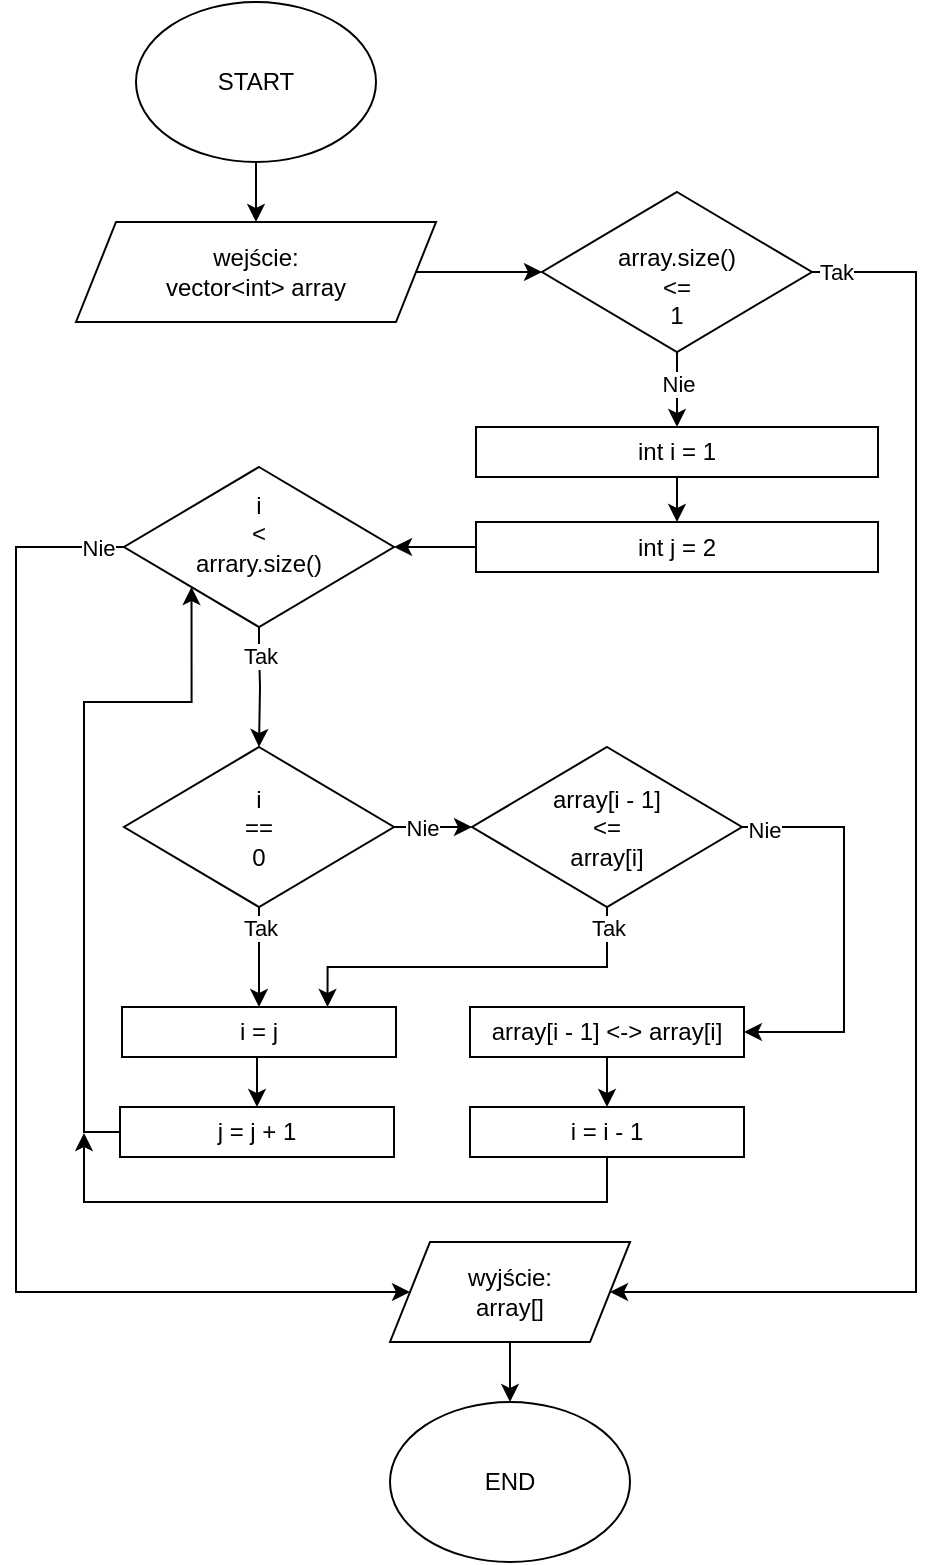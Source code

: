 <mxfile version="20.7.4" type="device"><diagram id="C5RBs43oDa-KdzZeNtuy" name="Page-1"><mxGraphModel dx="1652" dy="988" grid="1" gridSize="10" guides="1" tooltips="1" connect="1" arrows="1" fold="1" page="1" pageScale="1" pageWidth="827" pageHeight="1169" math="0" shadow="0"><root><mxCell id="WIyWlLk6GJQsqaUBKTNV-0"/><mxCell id="WIyWlLk6GJQsqaUBKTNV-1" parent="WIyWlLk6GJQsqaUBKTNV-0"/><mxCell id="Mo_ADzH3ZdjnTpDEBKoF-2" style="edgeStyle=orthogonalEdgeStyle;rounded=0;orthogonalLoop=1;jettySize=auto;html=1;entryX=0.5;entryY=0;entryDx=0;entryDy=0;" edge="1" parent="WIyWlLk6GJQsqaUBKTNV-1" source="8NVyN7WHSs_X_-aghORO-1" target="8NVyN7WHSs_X_-aghORO-3"><mxGeometry relative="1" as="geometry"/></mxCell><mxCell id="8NVyN7WHSs_X_-aghORO-1" value="START" style="ellipse;whiteSpace=wrap;html=1;" parent="WIyWlLk6GJQsqaUBKTNV-1" vertex="1"><mxGeometry x="-600" y="120" width="120" height="80" as="geometry"/></mxCell><mxCell id="Mo_ADzH3ZdjnTpDEBKoF-14" style="edgeStyle=orthogonalEdgeStyle;rounded=0;orthogonalLoop=1;jettySize=auto;html=1;exitX=1;exitY=0.5;exitDx=0;exitDy=0;entryX=0;entryY=0.5;entryDx=0;entryDy=0;" edge="1" parent="WIyWlLk6GJQsqaUBKTNV-1" source="8NVyN7WHSs_X_-aghORO-3" target="Mo_ADzH3ZdjnTpDEBKoF-13"><mxGeometry relative="1" as="geometry"/></mxCell><mxCell id="8NVyN7WHSs_X_-aghORO-3" value="wejście:&lt;br&gt;vector&amp;lt;int&amp;gt; array" style="shape=parallelogram;perimeter=parallelogramPerimeter;whiteSpace=wrap;html=1;fixedSize=1;" parent="WIyWlLk6GJQsqaUBKTNV-1" vertex="1"><mxGeometry x="-630" y="230" width="180" height="50" as="geometry"/></mxCell><mxCell id="Mo_ADzH3ZdjnTpDEBKoF-5" style="edgeStyle=orthogonalEdgeStyle;rounded=0;orthogonalLoop=1;jettySize=auto;html=1;exitX=0.5;exitY=1;exitDx=0;exitDy=0;entryX=0.5;entryY=0;entryDx=0;entryDy=0;" edge="1" parent="WIyWlLk6GJQsqaUBKTNV-1" source="kOhdva7PR1psGxXAZzKO-76" target="Mo_ADzH3ZdjnTpDEBKoF-4"><mxGeometry relative="1" as="geometry"/></mxCell><mxCell id="kOhdva7PR1psGxXAZzKO-76" value="int i = 1" style="rounded=0;whiteSpace=wrap;html=1;" parent="WIyWlLk6GJQsqaUBKTNV-1" vertex="1"><mxGeometry x="-430" y="332.5" width="201" height="25" as="geometry"/></mxCell><mxCell id="Mo_ADzH3ZdjnTpDEBKoF-21" style="edgeStyle=orthogonalEdgeStyle;rounded=0;orthogonalLoop=1;jettySize=auto;html=1;exitX=0.5;exitY=1;exitDx=0;exitDy=0;entryX=0.5;entryY=0;entryDx=0;entryDy=0;" edge="1" parent="WIyWlLk6GJQsqaUBKTNV-1" source="kOhdva7PR1psGxXAZzKO-99" target="Mo_ADzH3ZdjnTpDEBKoF-19"><mxGeometry relative="1" as="geometry"><mxPoint x="-316" y="532.833" as="targetPoint"/><Array as="points"><mxPoint x="-538" y="442.5"/><mxPoint x="-538" y="442.5"/><mxPoint x="-538" y="462.5"/><mxPoint x="-538" y="462.5"/></Array></mxGeometry></mxCell><mxCell id="Mo_ADzH3ZdjnTpDEBKoF-24" value="Tak" style="edgeLabel;html=1;align=center;verticalAlign=middle;resizable=0;points=[];" vertex="1" connectable="0" parent="Mo_ADzH3ZdjnTpDEBKoF-21"><mxGeometry x="-0.645" relative="1" as="geometry"><mxPoint y="4" as="offset"/></mxGeometry></mxCell><mxCell id="Mo_ADzH3ZdjnTpDEBKoF-44" style="edgeStyle=orthogonalEdgeStyle;rounded=0;orthogonalLoop=1;jettySize=auto;html=1;entryX=0;entryY=0.5;entryDx=0;entryDy=0;" edge="1" parent="WIyWlLk6GJQsqaUBKTNV-1" source="kOhdva7PR1psGxXAZzKO-99" target="Mo_ADzH3ZdjnTpDEBKoF-6"><mxGeometry relative="1" as="geometry"><Array as="points"><mxPoint x="-660" y="393"/><mxPoint x="-660" y="765"/></Array></mxGeometry></mxCell><mxCell id="Mo_ADzH3ZdjnTpDEBKoF-45" value="Nie" style="edgeLabel;html=1;align=center;verticalAlign=middle;resizable=0;points=[];" vertex="1" connectable="0" parent="Mo_ADzH3ZdjnTpDEBKoF-44"><mxGeometry x="-0.943" y="-1" relative="1" as="geometry"><mxPoint x="5" y="1" as="offset"/></mxGeometry></mxCell><mxCell id="kOhdva7PR1psGxXAZzKO-99" value="i&lt;br&gt;&amp;lt;&lt;br&gt;arrary.size()&lt;br&gt;&amp;nbsp;" style="rhombus;whiteSpace=wrap;html=1;" parent="WIyWlLk6GJQsqaUBKTNV-1" vertex="1"><mxGeometry x="-606" y="352.5" width="135" height="80" as="geometry"/></mxCell><mxCell id="Mo_ADzH3ZdjnTpDEBKoF-1" value="END" style="ellipse;whiteSpace=wrap;html=1;" vertex="1" parent="WIyWlLk6GJQsqaUBKTNV-1"><mxGeometry x="-473" y="820" width="120" height="80" as="geometry"/></mxCell><mxCell id="Mo_ADzH3ZdjnTpDEBKoF-25" style="edgeStyle=orthogonalEdgeStyle;rounded=0;orthogonalLoop=1;jettySize=auto;html=1;exitX=0;exitY=0.5;exitDx=0;exitDy=0;entryX=1;entryY=0.5;entryDx=0;entryDy=0;" edge="1" parent="WIyWlLk6GJQsqaUBKTNV-1" source="Mo_ADzH3ZdjnTpDEBKoF-4" target="kOhdva7PR1psGxXAZzKO-99"><mxGeometry relative="1" as="geometry"/></mxCell><mxCell id="Mo_ADzH3ZdjnTpDEBKoF-4" value="int j = 2" style="rounded=0;whiteSpace=wrap;html=1;" vertex="1" parent="WIyWlLk6GJQsqaUBKTNV-1"><mxGeometry x="-430" y="380" width="201" height="25" as="geometry"/></mxCell><mxCell id="Mo_ADzH3ZdjnTpDEBKoF-43" style="edgeStyle=orthogonalEdgeStyle;rounded=0;orthogonalLoop=1;jettySize=auto;html=1;exitX=0.5;exitY=1;exitDx=0;exitDy=0;entryX=0.5;entryY=0;entryDx=0;entryDy=0;" edge="1" parent="WIyWlLk6GJQsqaUBKTNV-1" source="Mo_ADzH3ZdjnTpDEBKoF-6" target="Mo_ADzH3ZdjnTpDEBKoF-1"><mxGeometry relative="1" as="geometry"/></mxCell><mxCell id="Mo_ADzH3ZdjnTpDEBKoF-6" value="wyjście:&lt;br&gt;array[]" style="shape=parallelogram;perimeter=parallelogramPerimeter;whiteSpace=wrap;html=1;fixedSize=1;" vertex="1" parent="WIyWlLk6GJQsqaUBKTNV-1"><mxGeometry x="-473" y="740" width="120" height="50" as="geometry"/></mxCell><mxCell id="Mo_ADzH3ZdjnTpDEBKoF-15" style="edgeStyle=orthogonalEdgeStyle;rounded=0;orthogonalLoop=1;jettySize=auto;html=1;exitX=0.5;exitY=1;exitDx=0;exitDy=0;entryX=0.5;entryY=0;entryDx=0;entryDy=0;" edge="1" parent="WIyWlLk6GJQsqaUBKTNV-1" source="Mo_ADzH3ZdjnTpDEBKoF-13" target="kOhdva7PR1psGxXAZzKO-76"><mxGeometry relative="1" as="geometry"/></mxCell><mxCell id="Mo_ADzH3ZdjnTpDEBKoF-16" value="Nie" style="edgeLabel;html=1;align=center;verticalAlign=middle;resizable=0;points=[];" vertex="1" connectable="0" parent="Mo_ADzH3ZdjnTpDEBKoF-15"><mxGeometry x="-0.769" relative="1" as="geometry"><mxPoint y="11" as="offset"/></mxGeometry></mxCell><mxCell id="Mo_ADzH3ZdjnTpDEBKoF-17" style="edgeStyle=orthogonalEdgeStyle;rounded=0;orthogonalLoop=1;jettySize=auto;html=1;entryX=1;entryY=0.5;entryDx=0;entryDy=0;" edge="1" parent="WIyWlLk6GJQsqaUBKTNV-1" source="Mo_ADzH3ZdjnTpDEBKoF-13" target="Mo_ADzH3ZdjnTpDEBKoF-6"><mxGeometry relative="1" as="geometry"><mxPoint x="-200" y="255" as="targetPoint"/><Array as="points"><mxPoint x="-210" y="255"/><mxPoint x="-210" y="765"/></Array></mxGeometry></mxCell><mxCell id="Mo_ADzH3ZdjnTpDEBKoF-18" value="Tak" style="edgeLabel;html=1;align=center;verticalAlign=middle;resizable=0;points=[];" vertex="1" connectable="0" parent="Mo_ADzH3ZdjnTpDEBKoF-17"><mxGeometry x="-0.913" y="-1" relative="1" as="geometry"><mxPoint x="-19" y="-1" as="offset"/></mxGeometry></mxCell><mxCell id="Mo_ADzH3ZdjnTpDEBKoF-13" value="&amp;nbsp;&lt;br&gt;array.size()&lt;br&gt;&amp;lt;=&lt;br&gt;1" style="rhombus;whiteSpace=wrap;html=1;" vertex="1" parent="WIyWlLk6GJQsqaUBKTNV-1"><mxGeometry x="-397" y="215" width="135" height="80" as="geometry"/></mxCell><mxCell id="Mo_ADzH3ZdjnTpDEBKoF-22" style="edgeStyle=orthogonalEdgeStyle;rounded=0;orthogonalLoop=1;jettySize=auto;html=1;exitX=1;exitY=0.5;exitDx=0;exitDy=0;entryX=0;entryY=0.5;entryDx=0;entryDy=0;" edge="1" parent="WIyWlLk6GJQsqaUBKTNV-1" source="Mo_ADzH3ZdjnTpDEBKoF-19" target="Mo_ADzH3ZdjnTpDEBKoF-20"><mxGeometry relative="1" as="geometry"/></mxCell><mxCell id="Mo_ADzH3ZdjnTpDEBKoF-23" value="Nie" style="edgeLabel;html=1;align=center;verticalAlign=middle;resizable=0;points=[];" vertex="1" connectable="0" parent="Mo_ADzH3ZdjnTpDEBKoF-22"><mxGeometry x="-0.222" y="-1" relative="1" as="geometry"><mxPoint x="-1" y="-1" as="offset"/></mxGeometry></mxCell><mxCell id="Mo_ADzH3ZdjnTpDEBKoF-37" style="edgeStyle=orthogonalEdgeStyle;rounded=0;orthogonalLoop=1;jettySize=auto;html=1;entryX=0.5;entryY=0;entryDx=0;entryDy=0;exitX=0.5;exitY=1;exitDx=0;exitDy=0;" edge="1" parent="WIyWlLk6GJQsqaUBKTNV-1" source="Mo_ADzH3ZdjnTpDEBKoF-19" target="Mo_ADzH3ZdjnTpDEBKoF-33"><mxGeometry relative="1" as="geometry"/></mxCell><mxCell id="Mo_ADzH3ZdjnTpDEBKoF-39" value="Tak" style="edgeLabel;html=1;align=center;verticalAlign=middle;resizable=0;points=[];" vertex="1" connectable="0" parent="Mo_ADzH3ZdjnTpDEBKoF-37"><mxGeometry x="-0.922" y="2" relative="1" as="geometry"><mxPoint x="-2" y="8" as="offset"/></mxGeometry></mxCell><mxCell id="Mo_ADzH3ZdjnTpDEBKoF-19" value="i&lt;br&gt;==&lt;br&gt;0" style="rhombus;whiteSpace=wrap;html=1;" vertex="1" parent="WIyWlLk6GJQsqaUBKTNV-1"><mxGeometry x="-606" y="492.5" width="135" height="80" as="geometry"/></mxCell><mxCell id="Mo_ADzH3ZdjnTpDEBKoF-28" style="edgeStyle=orthogonalEdgeStyle;rounded=0;orthogonalLoop=1;jettySize=auto;html=1;exitX=1;exitY=0.5;exitDx=0;exitDy=0;entryX=1;entryY=0.5;entryDx=0;entryDy=0;" edge="1" parent="WIyWlLk6GJQsqaUBKTNV-1" source="Mo_ADzH3ZdjnTpDEBKoF-20" target="Mo_ADzH3ZdjnTpDEBKoF-27"><mxGeometry relative="1" as="geometry"><Array as="points"><mxPoint x="-246" y="532.5"/><mxPoint x="-246" y="634.5"/></Array></mxGeometry></mxCell><mxCell id="Mo_ADzH3ZdjnTpDEBKoF-30" value="Nie" style="edgeLabel;html=1;align=center;verticalAlign=middle;resizable=0;points=[];" vertex="1" connectable="0" parent="Mo_ADzH3ZdjnTpDEBKoF-28"><mxGeometry x="-0.323" relative="1" as="geometry"><mxPoint x="-40" y="-17" as="offset"/></mxGeometry></mxCell><mxCell id="Mo_ADzH3ZdjnTpDEBKoF-36" style="edgeStyle=orthogonalEdgeStyle;rounded=0;orthogonalLoop=1;jettySize=auto;html=1;entryX=0.75;entryY=0;entryDx=0;entryDy=0;" edge="1" parent="WIyWlLk6GJQsqaUBKTNV-1" source="Mo_ADzH3ZdjnTpDEBKoF-20" target="Mo_ADzH3ZdjnTpDEBKoF-33"><mxGeometry relative="1" as="geometry"><Array as="points"><mxPoint x="-364" y="602.5"/><mxPoint x="-504" y="602.5"/></Array></mxGeometry></mxCell><mxCell id="Mo_ADzH3ZdjnTpDEBKoF-38" value="Tak" style="edgeLabel;html=1;align=center;verticalAlign=middle;resizable=0;points=[];" vertex="1" connectable="0" parent="Mo_ADzH3ZdjnTpDEBKoF-36"><mxGeometry x="-0.716" relative="1" as="geometry"><mxPoint y="-17" as="offset"/></mxGeometry></mxCell><mxCell id="Mo_ADzH3ZdjnTpDEBKoF-20" value="array[i - 1]&lt;br&gt;&amp;lt;=&lt;br&gt;array[i]" style="rhombus;whiteSpace=wrap;html=1;" vertex="1" parent="WIyWlLk6GJQsqaUBKTNV-1"><mxGeometry x="-432" y="492.5" width="135" height="80" as="geometry"/></mxCell><mxCell id="Mo_ADzH3ZdjnTpDEBKoF-32" style="edgeStyle=orthogonalEdgeStyle;rounded=0;orthogonalLoop=1;jettySize=auto;html=1;exitX=0.5;exitY=1;exitDx=0;exitDy=0;entryX=0.5;entryY=0;entryDx=0;entryDy=0;" edge="1" parent="WIyWlLk6GJQsqaUBKTNV-1" source="Mo_ADzH3ZdjnTpDEBKoF-27" target="Mo_ADzH3ZdjnTpDEBKoF-31"><mxGeometry relative="1" as="geometry"/></mxCell><mxCell id="Mo_ADzH3ZdjnTpDEBKoF-27" value="array[i - 1] &amp;lt;-&amp;gt; array[i]" style="rounded=0;whiteSpace=wrap;html=1;" vertex="1" parent="WIyWlLk6GJQsqaUBKTNV-1"><mxGeometry x="-433" y="622.5" width="137" height="25" as="geometry"/></mxCell><mxCell id="Mo_ADzH3ZdjnTpDEBKoF-41" style="edgeStyle=orthogonalEdgeStyle;rounded=0;orthogonalLoop=1;jettySize=auto;html=1;exitX=0.5;exitY=1;exitDx=0;exitDy=0;" edge="1" parent="WIyWlLk6GJQsqaUBKTNV-1" source="Mo_ADzH3ZdjnTpDEBKoF-31"><mxGeometry relative="1" as="geometry"><mxPoint x="-626" y="685.5" as="targetPoint"/><mxPoint x="-364.5" y="700.5" as="sourcePoint"/><Array as="points"><mxPoint x="-364" y="720"/><mxPoint x="-626" y="720"/></Array></mxGeometry></mxCell><mxCell id="Mo_ADzH3ZdjnTpDEBKoF-31" value="i = i - 1" style="rounded=0;whiteSpace=wrap;html=1;" vertex="1" parent="WIyWlLk6GJQsqaUBKTNV-1"><mxGeometry x="-433" y="672.5" width="137" height="25" as="geometry"/></mxCell><mxCell id="Mo_ADzH3ZdjnTpDEBKoF-35" style="edgeStyle=orthogonalEdgeStyle;rounded=0;orthogonalLoop=1;jettySize=auto;html=1;exitX=0.5;exitY=1;exitDx=0;exitDy=0;entryX=0.5;entryY=0;entryDx=0;entryDy=0;" edge="1" parent="WIyWlLk6GJQsqaUBKTNV-1" source="Mo_ADzH3ZdjnTpDEBKoF-33" target="Mo_ADzH3ZdjnTpDEBKoF-34"><mxGeometry relative="1" as="geometry"/></mxCell><mxCell id="Mo_ADzH3ZdjnTpDEBKoF-33" value="i = j" style="rounded=0;whiteSpace=wrap;html=1;" vertex="1" parent="WIyWlLk6GJQsqaUBKTNV-1"><mxGeometry x="-607" y="622.5" width="137" height="25" as="geometry"/></mxCell><mxCell id="Mo_ADzH3ZdjnTpDEBKoF-40" style="edgeStyle=orthogonalEdgeStyle;rounded=0;orthogonalLoop=1;jettySize=auto;html=1;entryX=0;entryY=1;entryDx=0;entryDy=0;" edge="1" parent="WIyWlLk6GJQsqaUBKTNV-1" source="Mo_ADzH3ZdjnTpDEBKoF-34" target="kOhdva7PR1psGxXAZzKO-99"><mxGeometry relative="1" as="geometry"><Array as="points"><mxPoint x="-626" y="685"/><mxPoint x="-626" y="470"/><mxPoint x="-572" y="470"/></Array></mxGeometry></mxCell><mxCell id="Mo_ADzH3ZdjnTpDEBKoF-34" value="j = j + 1" style="rounded=0;whiteSpace=wrap;html=1;" vertex="1" parent="WIyWlLk6GJQsqaUBKTNV-1"><mxGeometry x="-608" y="672.5" width="137" height="25" as="geometry"/></mxCell></root></mxGraphModel></diagram></mxfile>